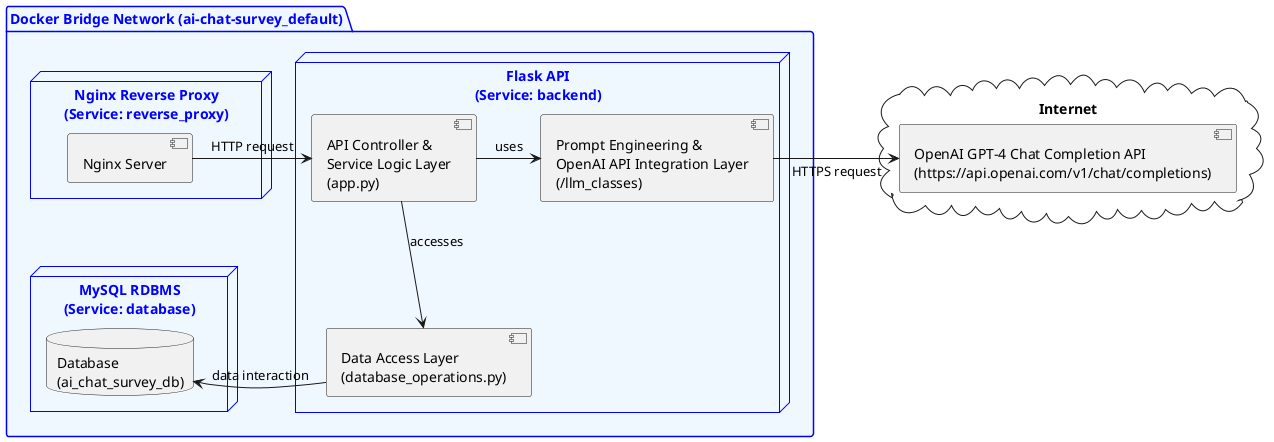 @startuml backend-architecture

package "Docker Bridge Network (ai-chat-survey_default)" #aliceblue;line:blue;text:blue {
    node "Flask API\n(Service: backend)" as backend #aliceblue;line:blue;text:blue {
        [Prompt Engineering &\nOpenAI API Integration Layer\n(/llm_classes)] as OA
        [API Controller &\nService Logic Layer\n(app.py)] as API
        [Data Access Layer\n(database_operations.py)] as DAL
    }

    node "Nginx Reverse Proxy\n(Service: reverse_proxy)" as reverse_proxy #aliceblue;line:blue;text:blue {
        [Nginx Server] as nginx
    }

    node "MySQL RDBMS\n(Service: database)" as database #aliceblue;line:blue;text:blue {
        database "Database\n(ai_chat_survey_db)" as DB
    }

    nginx -right-> API : HTTP request
    API -down-> DAL : accesses
    DAL -right-> DB : data interaction
    OA <-left- API : uses
}

cloud "Internet" {
    [OpenAI GPT-4 Chat Completion API\n(https://api.openai.com/v1/chat/completions)]  as chat_api
}


OA -right-> chat_api: HTTPS request

@enduml
